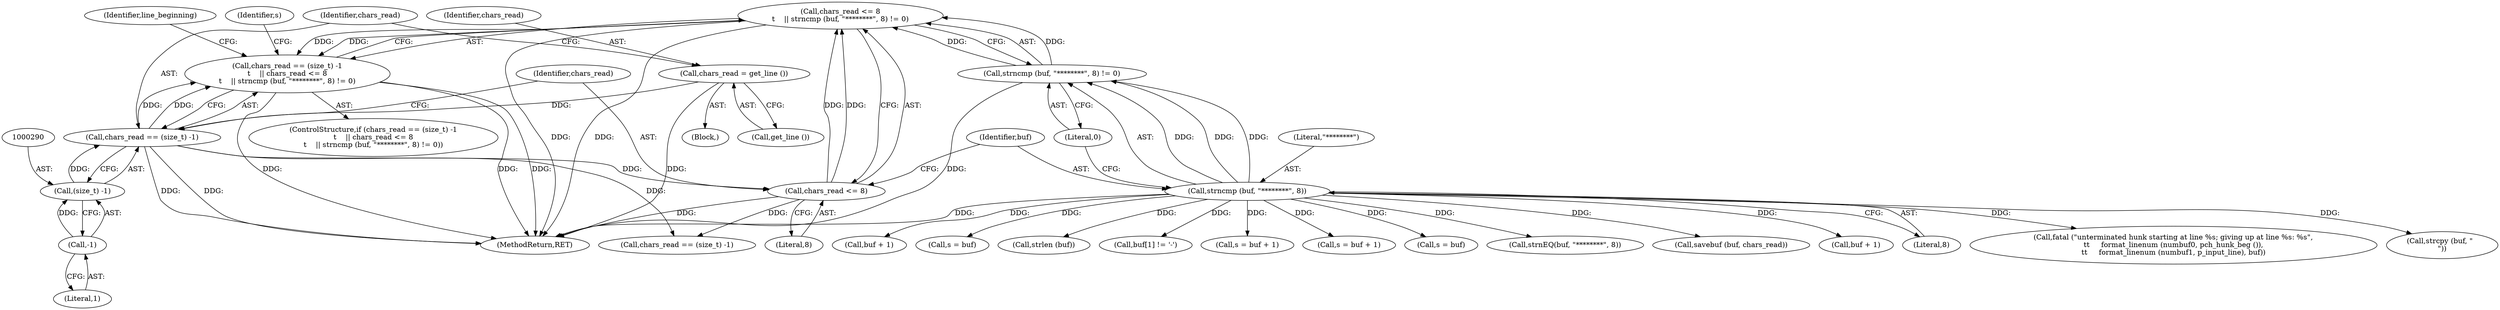 digraph "0_savannah_0c08d7a902c6fdd49b704623a12d8d672ef18944@API" {
"1000293" [label="(Call,chars_read <= 8\n\t    || strncmp (buf, \"********\", 8) != 0)"];
"1000294" [label="(Call,chars_read <= 8)"];
"1000287" [label="(Call,chars_read == (size_t) -1)"];
"1000282" [label="(Call,chars_read = get_line ())"];
"1000289" [label="(Call,(size_t) -1)"];
"1000291" [label="(Call,-1)"];
"1000297" [label="(Call,strncmp (buf, \"********\", 8) != 0)"];
"1000298" [label="(Call,strncmp (buf, \"********\", 8))"];
"1000286" [label="(Call,chars_read == (size_t) -1\n\t    || chars_read <= 8\n\t    || strncmp (buf, \"********\", 8) != 0)"];
"1000401" [label="(Call,strcpy (buf, \"  \n\"))"];
"1000888" [label="(Call,buf + 1)"];
"1000285" [label="(ControlStructure,if (chars_read == (size_t) -1\n\t    || chars_read <= 8\n\t    || strncmp (buf, \"********\", 8) != 0))"];
"1002772" [label="(MethodReturn,RET)"];
"1000302" [label="(Literal,0)"];
"1000305" [label="(Identifier,line_beginning)"];
"1000318" [label="(Call,s = buf)"];
"1000741" [label="(Call,strlen (buf))"];
"1000299" [label="(Identifier,buf)"];
"1000622" [label="(Call,buf[1] != '-')"];
"1000300" [label="(Literal,\"********\")"];
"1000282" [label="(Call,chars_read = get_line ())"];
"1000288" [label="(Identifier,chars_read)"];
"1001098" [label="(Call,s = buf + 1)"];
"1000294" [label="(Call,chars_read <= 8)"];
"1000284" [label="(Call,get_line ())"];
"1000208" [label="(Block,)"];
"1000286" [label="(Call,chars_read == (size_t) -1\n\t    || chars_read <= 8\n\t    || strncmp (buf, \"********\", 8) != 0)"];
"1000287" [label="(Call,chars_read == (size_t) -1)"];
"1000309" [label="(Call,chars_read == (size_t) -1)"];
"1000296" [label="(Literal,8)"];
"1000886" [label="(Call,s = buf + 1)"];
"1000295" [label="(Identifier,chars_read)"];
"1000289" [label="(Call,(size_t) -1)"];
"1000298" [label="(Call,strncmp (buf, \"********\", 8))"];
"1000999" [label="(Call,s = buf)"];
"1000452" [label="(Call,strnEQ(buf, \"********\", 8))"];
"1000292" [label="(Literal,1)"];
"1000291" [label="(Call,-1)"];
"1000297" [label="(Call,strncmp (buf, \"********\", 8) != 0)"];
"1001051" [label="(Call,savebuf (buf, chars_read))"];
"1000283" [label="(Identifier,chars_read)"];
"1001100" [label="(Call,buf + 1)"];
"1000301" [label="(Literal,8)"];
"1000417" [label="(Call,fatal (\"unterminated hunk starting at line %s; giving up at line %s: %s\",\n\t\t     format_linenum (numbuf0, pch_hunk_beg ()),\n\t\t     format_linenum (numbuf1, p_input_line), buf))"];
"1000293" [label="(Call,chars_read <= 8\n\t    || strncmp (buf, \"********\", 8) != 0)"];
"1000319" [label="(Identifier,s)"];
"1000293" -> "1000286"  [label="AST: "];
"1000293" -> "1000294"  [label="CFG: "];
"1000293" -> "1000297"  [label="CFG: "];
"1000294" -> "1000293"  [label="AST: "];
"1000297" -> "1000293"  [label="AST: "];
"1000286" -> "1000293"  [label="CFG: "];
"1000293" -> "1002772"  [label="DDG: "];
"1000293" -> "1002772"  [label="DDG: "];
"1000293" -> "1000286"  [label="DDG: "];
"1000293" -> "1000286"  [label="DDG: "];
"1000294" -> "1000293"  [label="DDG: "];
"1000294" -> "1000293"  [label="DDG: "];
"1000297" -> "1000293"  [label="DDG: "];
"1000297" -> "1000293"  [label="DDG: "];
"1000294" -> "1000296"  [label="CFG: "];
"1000295" -> "1000294"  [label="AST: "];
"1000296" -> "1000294"  [label="AST: "];
"1000299" -> "1000294"  [label="CFG: "];
"1000294" -> "1002772"  [label="DDG: "];
"1000287" -> "1000294"  [label="DDG: "];
"1000294" -> "1000309"  [label="DDG: "];
"1000287" -> "1000286"  [label="AST: "];
"1000287" -> "1000289"  [label="CFG: "];
"1000288" -> "1000287"  [label="AST: "];
"1000289" -> "1000287"  [label="AST: "];
"1000295" -> "1000287"  [label="CFG: "];
"1000286" -> "1000287"  [label="CFG: "];
"1000287" -> "1002772"  [label="DDG: "];
"1000287" -> "1002772"  [label="DDG: "];
"1000287" -> "1000286"  [label="DDG: "];
"1000287" -> "1000286"  [label="DDG: "];
"1000282" -> "1000287"  [label="DDG: "];
"1000289" -> "1000287"  [label="DDG: "];
"1000287" -> "1000309"  [label="DDG: "];
"1000282" -> "1000208"  [label="AST: "];
"1000282" -> "1000284"  [label="CFG: "];
"1000283" -> "1000282"  [label="AST: "];
"1000284" -> "1000282"  [label="AST: "];
"1000288" -> "1000282"  [label="CFG: "];
"1000282" -> "1002772"  [label="DDG: "];
"1000289" -> "1000291"  [label="CFG: "];
"1000290" -> "1000289"  [label="AST: "];
"1000291" -> "1000289"  [label="AST: "];
"1000291" -> "1000289"  [label="DDG: "];
"1000291" -> "1000292"  [label="CFG: "];
"1000292" -> "1000291"  [label="AST: "];
"1000297" -> "1000302"  [label="CFG: "];
"1000298" -> "1000297"  [label="AST: "];
"1000302" -> "1000297"  [label="AST: "];
"1000297" -> "1002772"  [label="DDG: "];
"1000298" -> "1000297"  [label="DDG: "];
"1000298" -> "1000297"  [label="DDG: "];
"1000298" -> "1000297"  [label="DDG: "];
"1000298" -> "1000301"  [label="CFG: "];
"1000299" -> "1000298"  [label="AST: "];
"1000300" -> "1000298"  [label="AST: "];
"1000301" -> "1000298"  [label="AST: "];
"1000302" -> "1000298"  [label="CFG: "];
"1000298" -> "1002772"  [label="DDG: "];
"1000298" -> "1000318"  [label="DDG: "];
"1000298" -> "1000401"  [label="DDG: "];
"1000298" -> "1000417"  [label="DDG: "];
"1000298" -> "1000452"  [label="DDG: "];
"1000298" -> "1000622"  [label="DDG: "];
"1000298" -> "1000741"  [label="DDG: "];
"1000298" -> "1000886"  [label="DDG: "];
"1000298" -> "1000888"  [label="DDG: "];
"1000298" -> "1000999"  [label="DDG: "];
"1000298" -> "1001051"  [label="DDG: "];
"1000298" -> "1001098"  [label="DDG: "];
"1000298" -> "1001100"  [label="DDG: "];
"1000286" -> "1000285"  [label="AST: "];
"1000305" -> "1000286"  [label="CFG: "];
"1000319" -> "1000286"  [label="CFG: "];
"1000286" -> "1002772"  [label="DDG: "];
"1000286" -> "1002772"  [label="DDG: "];
"1000286" -> "1002772"  [label="DDG: "];
}

